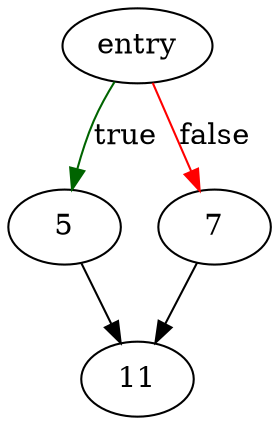 digraph "restore_cwd" {
	// Node definitions.
	1 [label=entry];
	5;
	7;
	11;

	// Edge definitions.
	1 -> 5 [
		color=darkgreen
		label=true
	];
	1 -> 7 [
		color=red
		label=false
	];
	5 -> 11;
	7 -> 11;
}